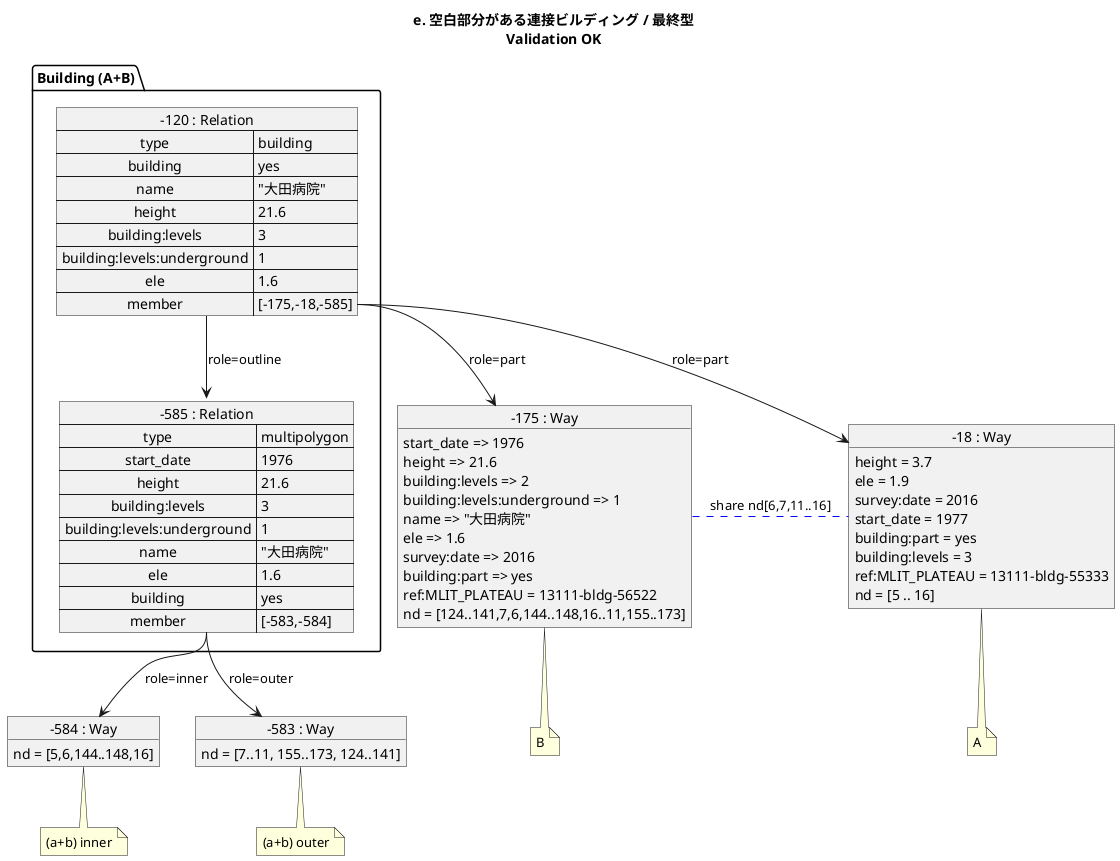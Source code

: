 ﻿@startuml
title e. 空白部分がある連接ビルディング / 最終型\nValidation OK

object "-584 : Way" as Way_584 {
  nd = [5,6,144..148,16]
}
note bottom : (a+b) inner

object "-18 : Way" as Way_18 {
  height = 3.7
  ele = 1.9
  survey:date = 2016
  start_date = 1977
  building:part = yes
  building:levels = 3
  ref:MLIT_PLATEAU = 13111-bldg-55333
  nd = [5 .. 16]
}
note bottom : A

object "-583 : Way" as Way_583 {
  nd = [7..11, 155..173, 124..141]
}
note bottom : (a+b) outer

object "-175 : Way" as Way_175 {
    start_date => 1976
    height => 21.6
    building:levels => 2
    building:levels:underground => 1
    name => "大田病院"
    ele => 1.6
    survey:date => 2016
    building:part => yes
  ref:MLIT_PLATEAU = 13111-bldg-56522
  nd = [124..141,7,6,144..148,16..11,155..173]
}
note bottom : B

Way_175 .[#blue] Way_18 : share nd[6,7,11..16]

package "Building (A+B)" {
  map "-585 : Relation" as Relation_585 {
    type => multipolygon
    start_date => 1976
    height => 21.6
    building:levels => 3
    building:levels:underground => 1
    name => "大田病院"
    ele => 1.6
    building => yes
    member => [-583,-584]
  }
  Relation_585::member --> Way_583 : role=outer
  Relation_585::member --> Way_584 : role=inner

  map "-120 : Relation" as Relation_120 {
    type => building
    building => yes
    name => "大田病院"
    height => 21.6
    building:levels => 3
    building:levels:underground => 1
    ele => 1.6
    member => [-175,-18,-585]
  }
  Relation_120::member --> Way_175 : role=part
  Relation_120::member --> Way_18 : role=part
  Relation_120::member --> Relation_585 : role=outline
}
@enduml
